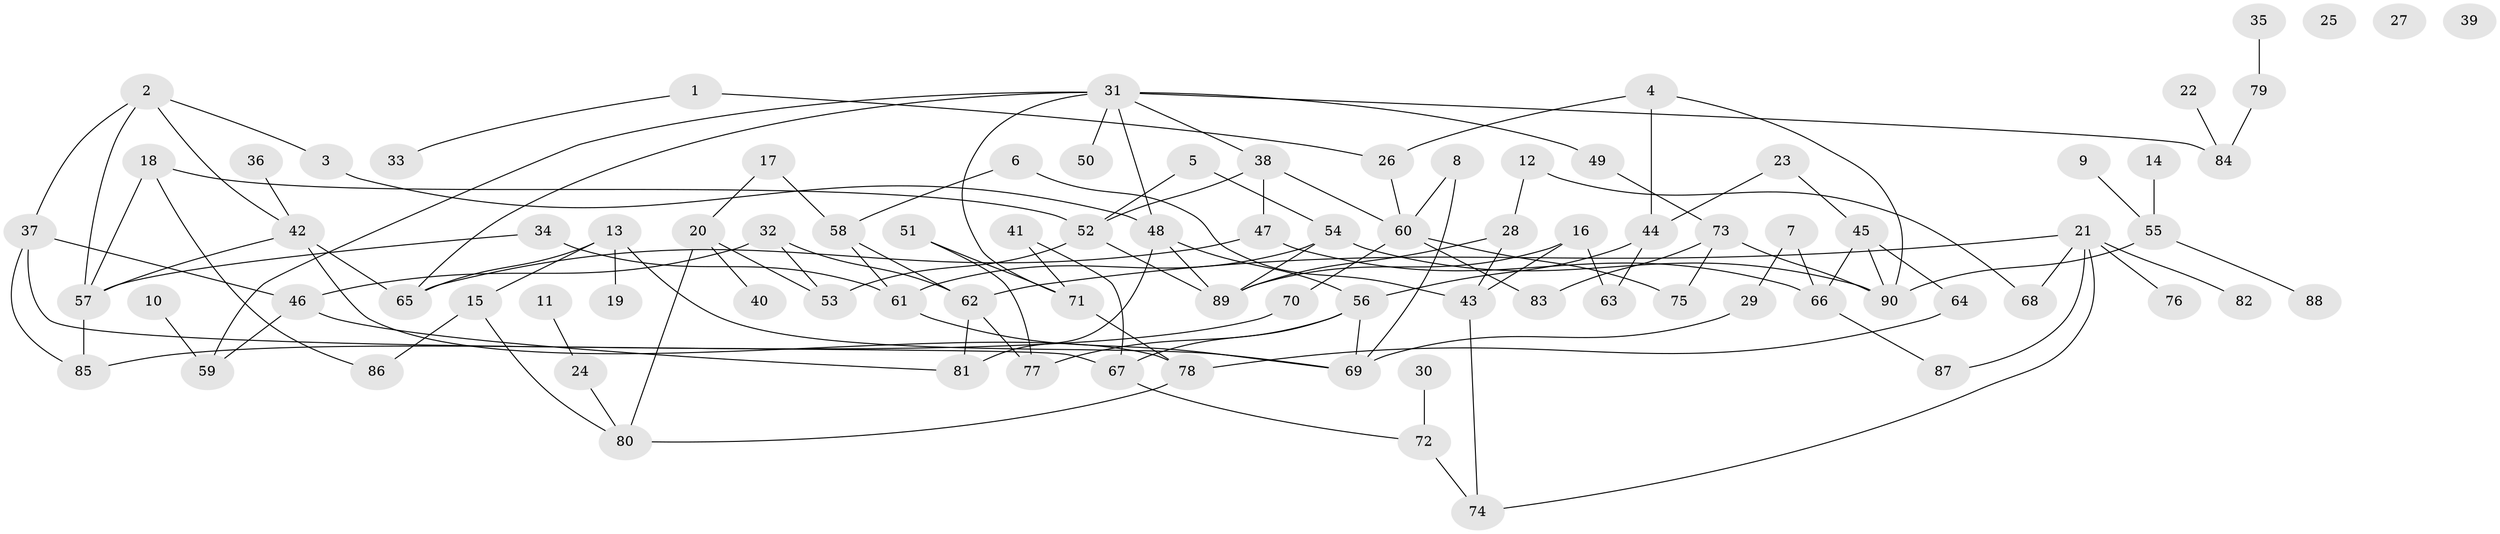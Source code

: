 // Generated by graph-tools (version 1.1) at 2025/25/03/09/25 03:25:13]
// undirected, 90 vertices, 128 edges
graph export_dot {
graph [start="1"]
  node [color=gray90,style=filled];
  1;
  2;
  3;
  4;
  5;
  6;
  7;
  8;
  9;
  10;
  11;
  12;
  13;
  14;
  15;
  16;
  17;
  18;
  19;
  20;
  21;
  22;
  23;
  24;
  25;
  26;
  27;
  28;
  29;
  30;
  31;
  32;
  33;
  34;
  35;
  36;
  37;
  38;
  39;
  40;
  41;
  42;
  43;
  44;
  45;
  46;
  47;
  48;
  49;
  50;
  51;
  52;
  53;
  54;
  55;
  56;
  57;
  58;
  59;
  60;
  61;
  62;
  63;
  64;
  65;
  66;
  67;
  68;
  69;
  70;
  71;
  72;
  73;
  74;
  75;
  76;
  77;
  78;
  79;
  80;
  81;
  82;
  83;
  84;
  85;
  86;
  87;
  88;
  89;
  90;
  1 -- 26;
  1 -- 33;
  2 -- 3;
  2 -- 37;
  2 -- 42;
  2 -- 57;
  3 -- 48;
  4 -- 26;
  4 -- 44;
  4 -- 90;
  5 -- 52;
  5 -- 54;
  6 -- 43;
  6 -- 58;
  7 -- 29;
  7 -- 66;
  8 -- 60;
  8 -- 69;
  9 -- 55;
  10 -- 59;
  11 -- 24;
  12 -- 28;
  12 -- 68;
  13 -- 15;
  13 -- 19;
  13 -- 65;
  13 -- 69;
  14 -- 55;
  15 -- 80;
  15 -- 86;
  16 -- 43;
  16 -- 63;
  16 -- 89;
  17 -- 20;
  17 -- 58;
  18 -- 52;
  18 -- 57;
  18 -- 86;
  20 -- 40;
  20 -- 53;
  20 -- 80;
  21 -- 62;
  21 -- 68;
  21 -- 74;
  21 -- 76;
  21 -- 82;
  21 -- 87;
  22 -- 84;
  23 -- 44;
  23 -- 45;
  24 -- 80;
  26 -- 60;
  28 -- 43;
  28 -- 89;
  29 -- 69;
  30 -- 72;
  31 -- 38;
  31 -- 48;
  31 -- 49;
  31 -- 50;
  31 -- 59;
  31 -- 65;
  31 -- 71;
  31 -- 84;
  32 -- 46;
  32 -- 53;
  32 -- 62;
  34 -- 57;
  34 -- 61;
  35 -- 79;
  36 -- 42;
  37 -- 46;
  37 -- 67;
  37 -- 85;
  38 -- 47;
  38 -- 52;
  38 -- 60;
  41 -- 67;
  41 -- 71;
  42 -- 57;
  42 -- 65;
  42 -- 78;
  43 -- 74;
  44 -- 56;
  44 -- 63;
  45 -- 64;
  45 -- 66;
  45 -- 90;
  46 -- 59;
  46 -- 81;
  47 -- 65;
  47 -- 66;
  48 -- 56;
  48 -- 81;
  48 -- 89;
  49 -- 73;
  51 -- 71;
  51 -- 77;
  52 -- 53;
  52 -- 89;
  54 -- 61;
  54 -- 89;
  54 -- 90;
  55 -- 88;
  55 -- 90;
  56 -- 67;
  56 -- 69;
  56 -- 77;
  57 -- 85;
  58 -- 61;
  58 -- 62;
  60 -- 70;
  60 -- 75;
  60 -- 83;
  61 -- 69;
  62 -- 77;
  62 -- 81;
  64 -- 78;
  66 -- 87;
  67 -- 72;
  70 -- 85;
  71 -- 78;
  72 -- 74;
  73 -- 75;
  73 -- 83;
  73 -- 90;
  78 -- 80;
  79 -- 84;
}
